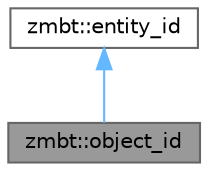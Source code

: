 digraph "zmbt::object_id"
{
 // LATEX_PDF_SIZE
  bgcolor="transparent";
  edge [fontname=Helvetica,fontsize=10,labelfontname=Helvetica,labelfontsize=10];
  node [fontname=Helvetica,fontsize=10,shape=box,height=0.2,width=0.4];
  Node1 [id="Node000001",label="zmbt::object_id",height=0.2,width=0.4,color="gray40", fillcolor="grey60", style="filled", fontcolor="black",tooltip="Pointer-based object id with type annotation."];
  Node2 -> Node1 [id="edge1_Node000001_Node000002",dir="back",color="steelblue1",style="solid",tooltip=" "];
  Node2 [id="Node000002",label="zmbt::entity_id",height=0.2,width=0.4,color="gray40", fillcolor="white", style="filled",URL="$classzmbt_1_1entity__id.html",tooltip="Base class for annotated key objects."];
}
